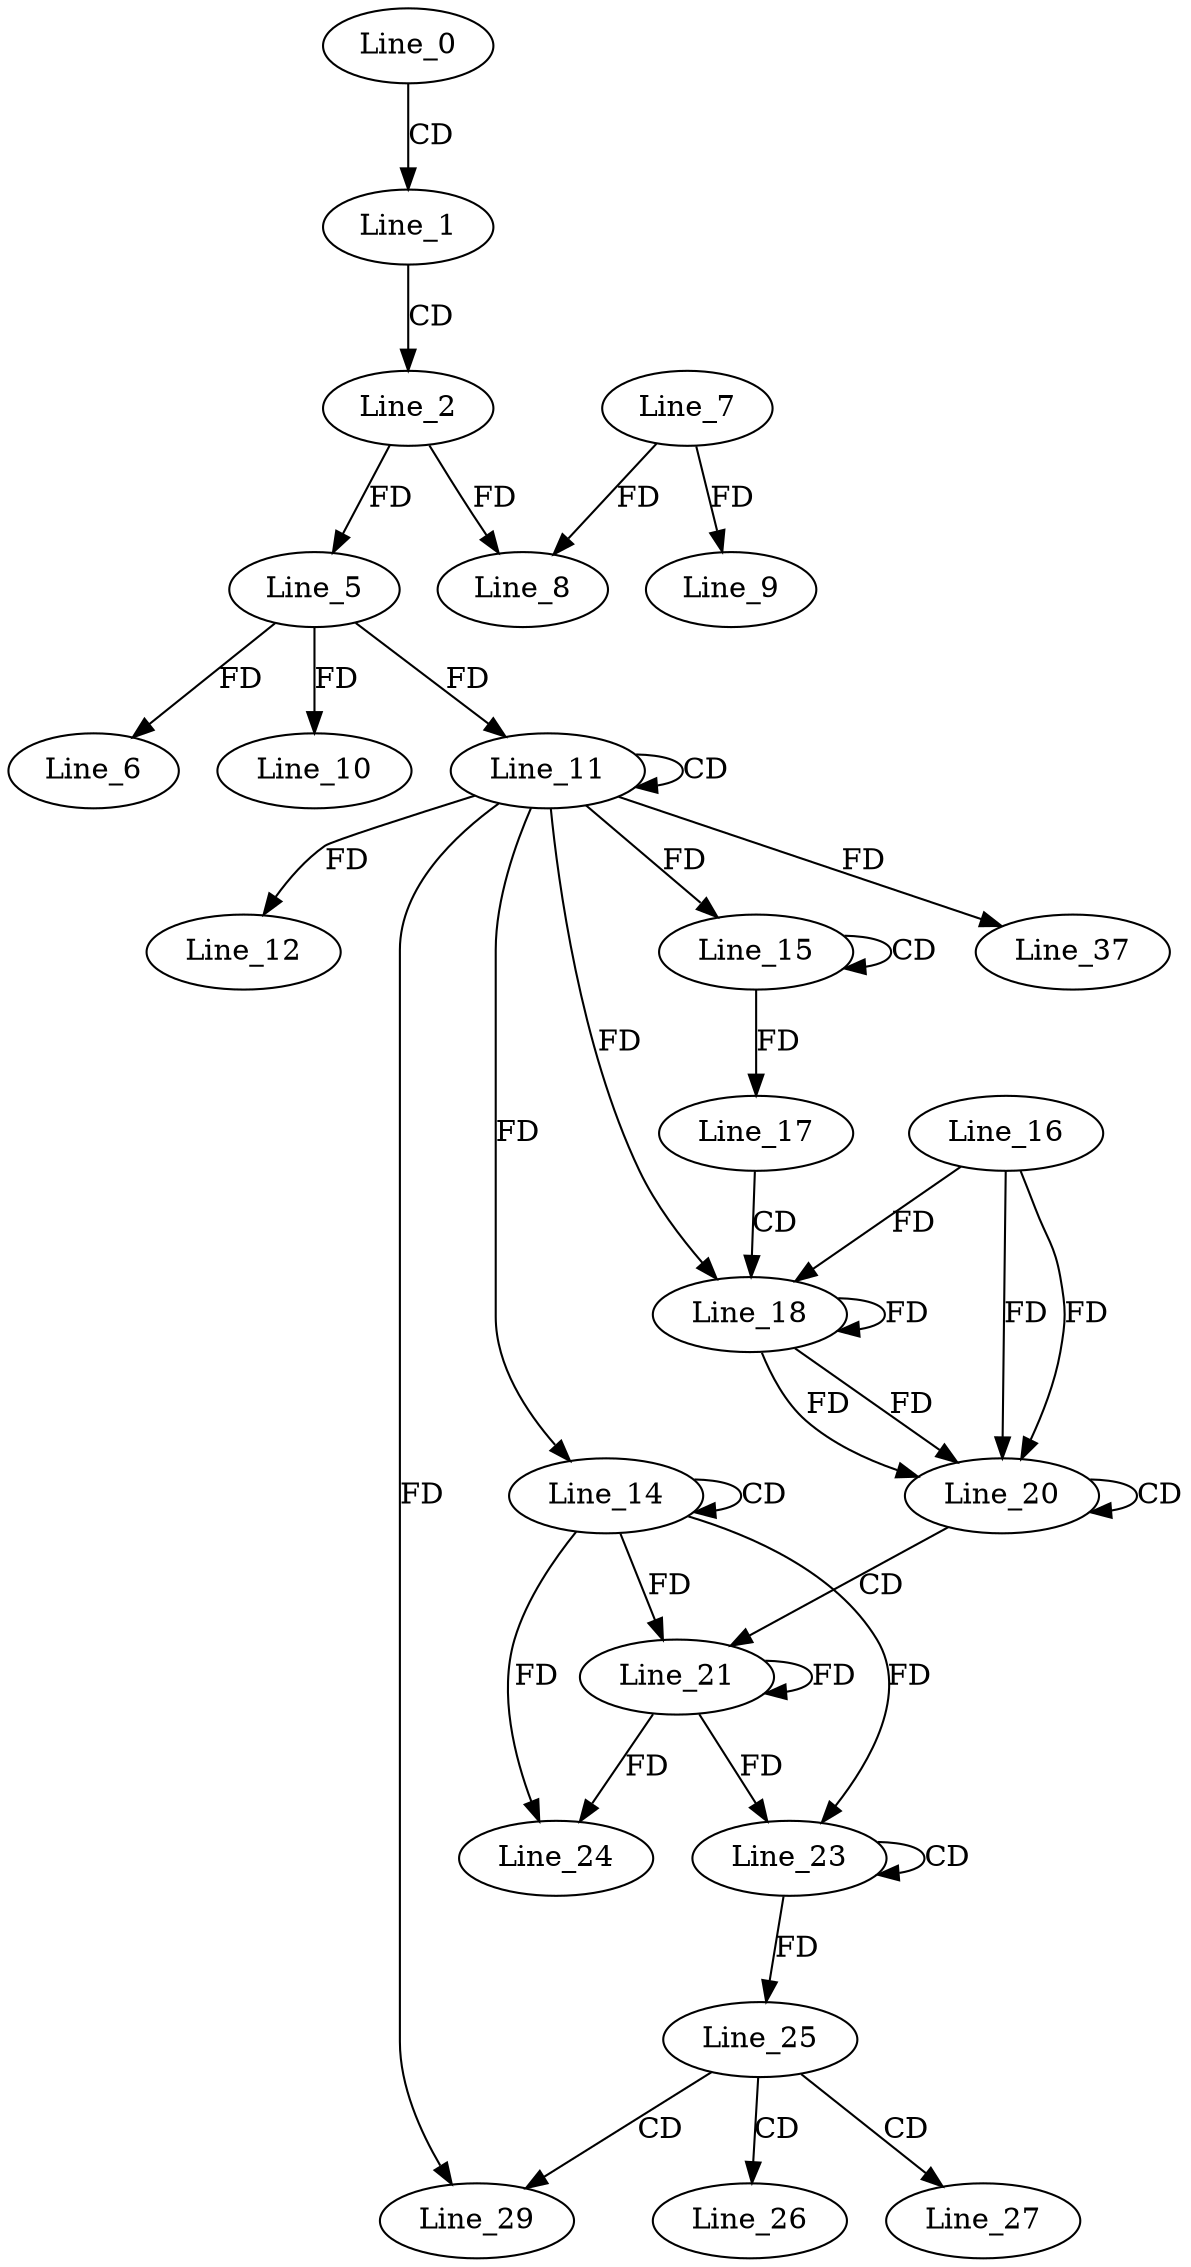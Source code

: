 digraph G {
  Line_0;
  Line_1;
  Line_2;
  Line_5;
  Line_5;
  Line_6;
  Line_7;
  Line_8;
  Line_9;
  Line_10;
  Line_11;
  Line_11;
  Line_12;
  Line_14;
  Line_14;
  Line_14;
  Line_15;
  Line_15;
  Line_17;
  Line_18;
  Line_16;
  Line_18;
  Line_18;
  Line_20;
  Line_20;
  Line_21;
  Line_23;
  Line_23;
  Line_24;
  Line_25;
  Line_26;
  Line_27;
  Line_29;
  Line_29;
  Line_37;
  Line_0 -> Line_1 [ label="CD" ];
  Line_1 -> Line_2 [ label="CD" ];
  Line_2 -> Line_5 [ label="FD" ];
  Line_5 -> Line_6 [ label="FD" ];
  Line_7 -> Line_8 [ label="FD" ];
  Line_2 -> Line_8 [ label="FD" ];
  Line_7 -> Line_9 [ label="FD" ];
  Line_5 -> Line_10 [ label="FD" ];
  Line_11 -> Line_11 [ label="CD" ];
  Line_5 -> Line_11 [ label="FD" ];
  Line_11 -> Line_12 [ label="FD" ];
  Line_14 -> Line_14 [ label="CD" ];
  Line_11 -> Line_14 [ label="FD" ];
  Line_15 -> Line_15 [ label="CD" ];
  Line_11 -> Line_15 [ label="FD" ];
  Line_15 -> Line_17 [ label="FD" ];
  Line_17 -> Line_18 [ label="CD" ];
  Line_16 -> Line_18 [ label="FD" ];
  Line_18 -> Line_18 [ label="FD" ];
  Line_11 -> Line_18 [ label="FD" ];
  Line_16 -> Line_20 [ label="FD" ];
  Line_18 -> Line_20 [ label="FD" ];
  Line_20 -> Line_20 [ label="CD" ];
  Line_16 -> Line_20 [ label="FD" ];
  Line_18 -> Line_20 [ label="FD" ];
  Line_20 -> Line_21 [ label="CD" ];
  Line_14 -> Line_21 [ label="FD" ];
  Line_21 -> Line_21 [ label="FD" ];
  Line_23 -> Line_23 [ label="CD" ];
  Line_14 -> Line_23 [ label="FD" ];
  Line_21 -> Line_23 [ label="FD" ];
  Line_14 -> Line_24 [ label="FD" ];
  Line_21 -> Line_24 [ label="FD" ];
  Line_23 -> Line_25 [ label="FD" ];
  Line_25 -> Line_26 [ label="CD" ];
  Line_25 -> Line_27 [ label="CD" ];
  Line_25 -> Line_29 [ label="CD" ];
  Line_11 -> Line_29 [ label="FD" ];
  Line_11 -> Line_37 [ label="FD" ];
}
